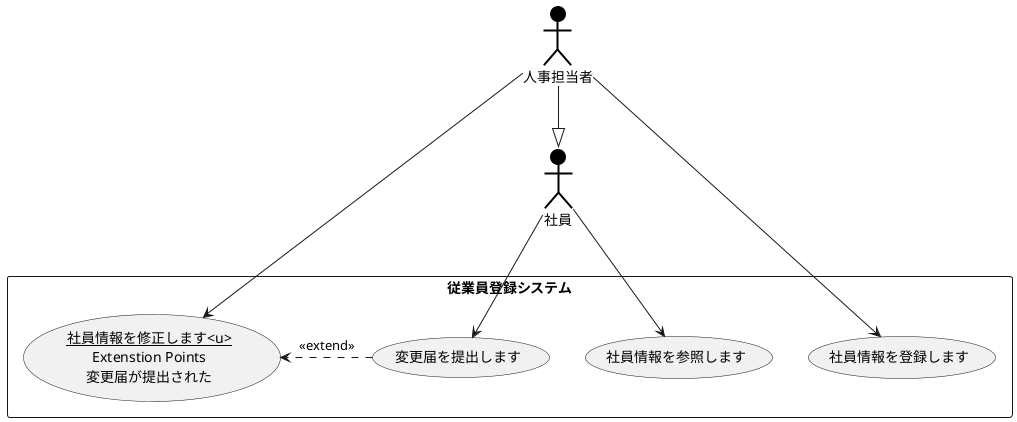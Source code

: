@startuml ユースケース図
actor 人事担当者 #000000;line:black;line.bold;
actor 社員 #000000;line:black;line.bold;
rectangle 従業員登録システム{
usecase (<u>社員情報を修正します<u>\nExtenstion Points\n変更届が提出された) as input
usecase 社員情報を登録します
usecase 社員情報を参照します
usecase 変更届を提出します
}
社員 --> 社員情報を参照します
社員 --> 変更届を提出します
人事担当者--> input
人事担当者 ---> 社員情報を登録します
人事担当者 --|> 社員
変更届を提出します .> input: <<extend>>
@enduml